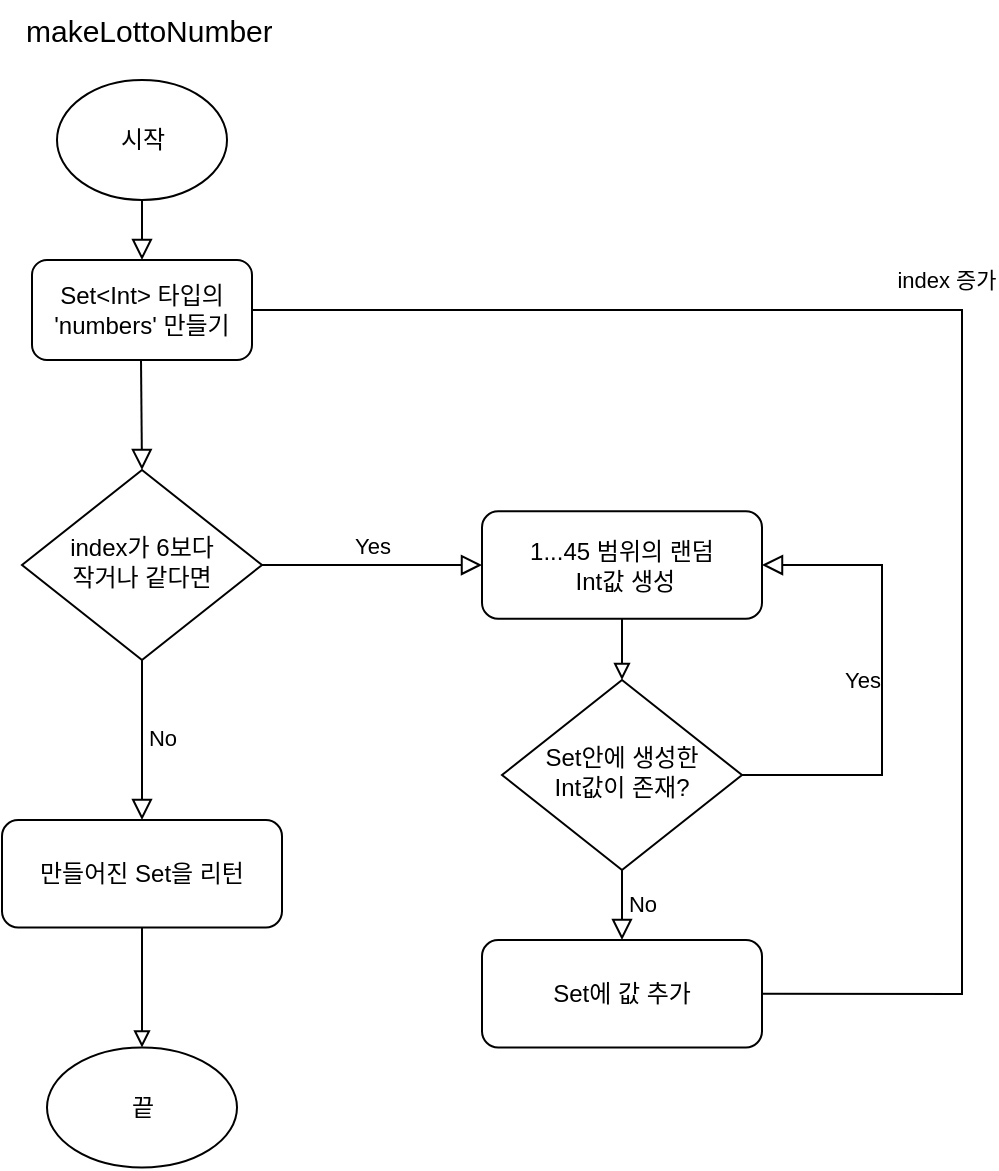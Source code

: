 <mxfile version="21.6.3" type="device">
  <diagram id="C5RBs43oDa-KdzZeNtuy" name="Page-1">
    <mxGraphModel dx="950" dy="677" grid="1" gridSize="10" guides="1" tooltips="1" connect="1" arrows="1" fold="1" page="1" pageScale="1" pageWidth="827" pageHeight="1169" math="0" shadow="0">
      <root>
        <mxCell id="WIyWlLk6GJQsqaUBKTNV-0" />
        <mxCell id="WIyWlLk6GJQsqaUBKTNV-1" parent="WIyWlLk6GJQsqaUBKTNV-0" />
        <mxCell id="WIyWlLk6GJQsqaUBKTNV-2" value="" style="rounded=0;html=1;jettySize=auto;orthogonalLoop=1;fontSize=11;endArrow=block;endFill=0;endSize=8;strokeWidth=1;shadow=0;labelBackgroundColor=none;edgeStyle=orthogonalEdgeStyle;" parent="WIyWlLk6GJQsqaUBKTNV-1" edge="1">
          <mxGeometry relative="1" as="geometry">
            <mxPoint x="70" y="120" as="sourcePoint" />
            <mxPoint x="70" y="150" as="targetPoint" />
          </mxGeometry>
        </mxCell>
        <mxCell id="WIyWlLk6GJQsqaUBKTNV-4" value="No" style="rounded=0;html=1;jettySize=auto;orthogonalLoop=1;fontSize=11;endArrow=block;endFill=0;endSize=8;strokeWidth=1;shadow=0;labelBackgroundColor=none;edgeStyle=orthogonalEdgeStyle;exitX=0.5;exitY=1;exitDx=0;exitDy=0;entryX=0.5;entryY=0;entryDx=0;entryDy=0;" parent="WIyWlLk6GJQsqaUBKTNV-1" source="WIyWlLk6GJQsqaUBKTNV-6" target="2FnuQaBYJbt69gb6X7N5-5" edge="1">
          <mxGeometry x="-0.024" y="10" relative="1" as="geometry">
            <mxPoint as="offset" />
            <mxPoint x="72.5" y="315" as="sourcePoint" />
            <mxPoint x="70" y="520" as="targetPoint" />
          </mxGeometry>
        </mxCell>
        <mxCell id="WIyWlLk6GJQsqaUBKTNV-5" value="Yes" style="edgeStyle=orthogonalEdgeStyle;rounded=0;html=1;jettySize=auto;orthogonalLoop=1;fontSize=11;endArrow=block;endFill=0;endSize=8;strokeWidth=1;shadow=0;labelBackgroundColor=none;exitX=1;exitY=0.5;exitDx=0;exitDy=0;entryX=0;entryY=0.5;entryDx=0;entryDy=0;" parent="WIyWlLk6GJQsqaUBKTNV-1" target="WIyWlLk6GJQsqaUBKTNV-7" edge="1" source="WIyWlLk6GJQsqaUBKTNV-6">
          <mxGeometry y="10" relative="1" as="geometry">
            <mxPoint as="offset" />
            <mxPoint x="140" y="294.5" as="sourcePoint" />
            <Array as="points" />
            <mxPoint x="410" y="294.5" as="targetPoint" />
          </mxGeometry>
        </mxCell>
        <mxCell id="WIyWlLk6GJQsqaUBKTNV-6" value="index가 6보다&lt;br&gt;작거나 같다면" style="rhombus;whiteSpace=wrap;html=1;shadow=0;fontFamily=Helvetica;fontSize=12;align=center;strokeWidth=1;spacing=6;spacingTop=-4;" parent="WIyWlLk6GJQsqaUBKTNV-1" vertex="1">
          <mxGeometry x="10" y="255" width="120" height="95" as="geometry" />
        </mxCell>
        <mxCell id="2FnuQaBYJbt69gb6X7N5-1" value="" style="edgeStyle=orthogonalEdgeStyle;rounded=0;orthogonalLoop=1;jettySize=auto;html=1;endArrow=block;endFill=0;" edge="1" parent="WIyWlLk6GJQsqaUBKTNV-1" source="WIyWlLk6GJQsqaUBKTNV-7" target="2FnuQaBYJbt69gb6X7N5-0">
          <mxGeometry relative="1" as="geometry" />
        </mxCell>
        <mxCell id="WIyWlLk6GJQsqaUBKTNV-7" value="1...45 범위의 랜덤&lt;br&gt;&amp;nbsp;Int값 생성" style="rounded=1;whiteSpace=wrap;html=1;fontSize=12;glass=0;strokeWidth=1;shadow=0;" parent="WIyWlLk6GJQsqaUBKTNV-1" vertex="1">
          <mxGeometry x="240" y="275.63" width="140" height="53.75" as="geometry" />
        </mxCell>
        <mxCell id="kgnpg1wfMWJ6gp_dg6EU-0" value="시작" style="ellipse;whiteSpace=wrap;html=1;" parent="WIyWlLk6GJQsqaUBKTNV-1" vertex="1">
          <mxGeometry x="27.5" y="60" width="85" height="60" as="geometry" />
        </mxCell>
        <mxCell id="kgnpg1wfMWJ6gp_dg6EU-1" value="끝" style="ellipse;whiteSpace=wrap;html=1;" parent="WIyWlLk6GJQsqaUBKTNV-1" vertex="1">
          <mxGeometry x="22.5" y="543.75" width="95" height="60" as="geometry" />
        </mxCell>
        <mxCell id="kgnpg1wfMWJ6gp_dg6EU-2" value="&lt;span style=&quot;font-size: 15px;&quot;&gt;makeLottoNumber&lt;/span&gt;" style="text;strokeColor=none;fillColor=none;align=left;verticalAlign=middle;spacingLeft=4;spacingRight=4;overflow=hidden;points=[[0,0.5],[1,0.5]];portConstraint=eastwest;rotatable=0;whiteSpace=wrap;html=1;" parent="WIyWlLk6GJQsqaUBKTNV-1" vertex="1">
          <mxGeometry x="6.25" y="20" width="147.5" height="30" as="geometry" />
        </mxCell>
        <mxCell id="kgnpg1wfMWJ6gp_dg6EU-5" value="" style="endArrow=none;rounded=0;endFill=0;entryX=1;entryY=0.5;entryDx=0;entryDy=0;html=1;exitX=1;exitY=0.5;exitDx=0;exitDy=0;" parent="WIyWlLk6GJQsqaUBKTNV-1" source="2FnuQaBYJbt69gb6X7N5-4" target="kgnpg1wfMWJ6gp_dg6EU-8" edge="1">
          <mxGeometry width="50" height="50" relative="1" as="geometry">
            <mxPoint x="540" y="350" as="sourcePoint" />
            <mxPoint x="72.5" y="200" as="targetPoint" />
            <Array as="points">
              <mxPoint x="480" y="517" />
              <mxPoint x="480" y="175" />
            </Array>
          </mxGeometry>
        </mxCell>
        <mxCell id="kgnpg1wfMWJ6gp_dg6EU-12" value="index 증가" style="edgeLabel;html=1;align=center;verticalAlign=middle;resizable=0;points=[];" parent="kgnpg1wfMWJ6gp_dg6EU-5" vertex="1" connectable="0">
          <mxGeometry x="0.147" y="2" relative="1" as="geometry">
            <mxPoint x="7" y="-17" as="offset" />
          </mxGeometry>
        </mxCell>
        <mxCell id="kgnpg1wfMWJ6gp_dg6EU-8" value="Set&amp;lt;Int&amp;gt; 타입의 &#39;numbers&#39; 만들기" style="rounded=1;whiteSpace=wrap;html=1;" parent="WIyWlLk6GJQsqaUBKTNV-1" vertex="1">
          <mxGeometry x="15" y="150" width="110" height="50" as="geometry" />
        </mxCell>
        <mxCell id="kgnpg1wfMWJ6gp_dg6EU-9" value="" style="rounded=0;html=1;jettySize=auto;orthogonalLoop=1;fontSize=11;endArrow=block;endFill=0;endSize=8;strokeWidth=1;shadow=0;labelBackgroundColor=none;edgeStyle=orthogonalEdgeStyle;entryX=0.5;entryY=0;entryDx=0;entryDy=0;" parent="WIyWlLk6GJQsqaUBKTNV-1" target="WIyWlLk6GJQsqaUBKTNV-6" edge="1">
          <mxGeometry relative="1" as="geometry">
            <mxPoint x="69.5" y="200" as="sourcePoint" />
            <mxPoint x="69.5" y="230" as="targetPoint" />
          </mxGeometry>
        </mxCell>
        <mxCell id="2FnuQaBYJbt69gb6X7N5-0" value="Set안에 생성한&lt;br&gt;Int값이 존재?" style="rhombus;whiteSpace=wrap;html=1;shadow=0;fontFamily=Helvetica;fontSize=12;align=center;strokeWidth=1;spacing=6;spacingTop=-4;" vertex="1" parent="WIyWlLk6GJQsqaUBKTNV-1">
          <mxGeometry x="250" y="360" width="120" height="95" as="geometry" />
        </mxCell>
        <mxCell id="2FnuQaBYJbt69gb6X7N5-2" value="Yes" style="edgeStyle=orthogonalEdgeStyle;rounded=0;html=1;jettySize=auto;orthogonalLoop=1;fontSize=11;endArrow=block;endFill=0;endSize=8;strokeWidth=1;shadow=0;labelBackgroundColor=none;exitX=1;exitY=0.5;exitDx=0;exitDy=0;entryX=1;entryY=0.5;entryDx=0;entryDy=0;" edge="1" parent="WIyWlLk6GJQsqaUBKTNV-1" source="2FnuQaBYJbt69gb6X7N5-0" target="WIyWlLk6GJQsqaUBKTNV-7">
          <mxGeometry y="10" relative="1" as="geometry">
            <mxPoint as="offset" />
            <mxPoint x="380" y="437" as="sourcePoint" />
            <Array as="points">
              <mxPoint x="440" y="408" />
              <mxPoint x="440" y="303" />
            </Array>
            <mxPoint x="390" y="302.505" as="targetPoint" />
          </mxGeometry>
        </mxCell>
        <mxCell id="2FnuQaBYJbt69gb6X7N5-3" value="No" style="rounded=0;html=1;jettySize=auto;orthogonalLoop=1;fontSize=11;endArrow=block;endFill=0;endSize=8;strokeWidth=1;shadow=0;labelBackgroundColor=none;edgeStyle=orthogonalEdgeStyle;exitX=0.5;exitY=1;exitDx=0;exitDy=0;entryX=0.5;entryY=0;entryDx=0;entryDy=0;" edge="1" parent="WIyWlLk6GJQsqaUBKTNV-1" source="2FnuQaBYJbt69gb6X7N5-0" target="2FnuQaBYJbt69gb6X7N5-4">
          <mxGeometry x="-0.024" y="10" relative="1" as="geometry">
            <mxPoint as="offset" />
            <mxPoint x="309.5" y="510" as="sourcePoint" />
            <mxPoint x="310" y="620" as="targetPoint" />
            <Array as="points" />
          </mxGeometry>
        </mxCell>
        <mxCell id="2FnuQaBYJbt69gb6X7N5-4" value="Set에 값 추가" style="rounded=1;whiteSpace=wrap;html=1;fontSize=12;glass=0;strokeWidth=1;shadow=0;" vertex="1" parent="WIyWlLk6GJQsqaUBKTNV-1">
          <mxGeometry x="240" y="490" width="140" height="53.75" as="geometry" />
        </mxCell>
        <mxCell id="2FnuQaBYJbt69gb6X7N5-6" value="" style="edgeStyle=orthogonalEdgeStyle;rounded=0;orthogonalLoop=1;jettySize=auto;html=1;endArrow=block;endFill=0;" edge="1" parent="WIyWlLk6GJQsqaUBKTNV-1" source="2FnuQaBYJbt69gb6X7N5-5" target="kgnpg1wfMWJ6gp_dg6EU-1">
          <mxGeometry relative="1" as="geometry" />
        </mxCell>
        <mxCell id="2FnuQaBYJbt69gb6X7N5-5" value="만들어진 Set을 리턴" style="rounded=1;whiteSpace=wrap;html=1;fontSize=12;glass=0;strokeWidth=1;shadow=0;" vertex="1" parent="WIyWlLk6GJQsqaUBKTNV-1">
          <mxGeometry y="430" width="140" height="53.75" as="geometry" />
        </mxCell>
      </root>
    </mxGraphModel>
  </diagram>
</mxfile>
